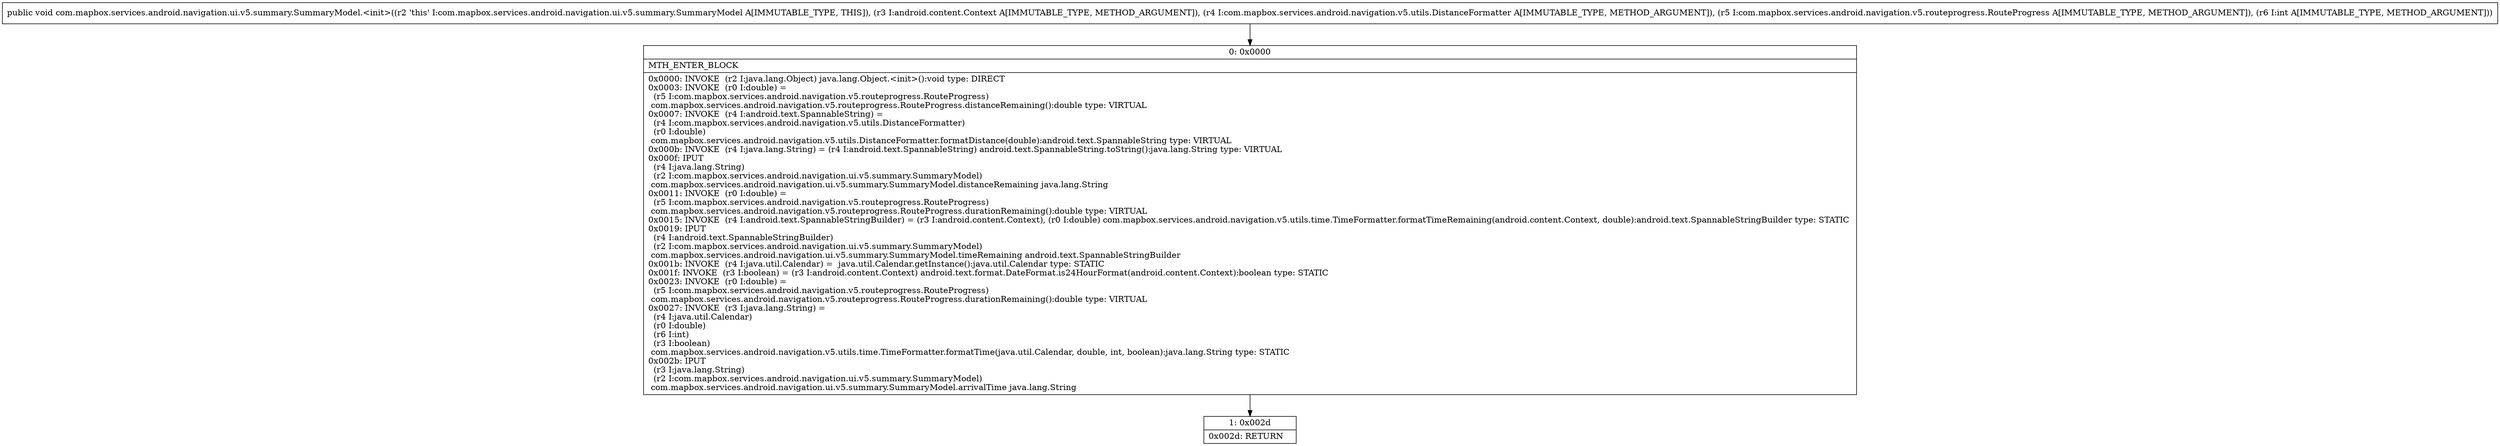 digraph "CFG forcom.mapbox.services.android.navigation.ui.v5.summary.SummaryModel.\<init\>(Landroid\/content\/Context;Lcom\/mapbox\/services\/android\/navigation\/v5\/utils\/DistanceFormatter;Lcom\/mapbox\/services\/android\/navigation\/v5\/routeprogress\/RouteProgress;I)V" {
Node_0 [shape=record,label="{0\:\ 0x0000|MTH_ENTER_BLOCK\l|0x0000: INVOKE  (r2 I:java.lang.Object) java.lang.Object.\<init\>():void type: DIRECT \l0x0003: INVOKE  (r0 I:double) = \l  (r5 I:com.mapbox.services.android.navigation.v5.routeprogress.RouteProgress)\l com.mapbox.services.android.navigation.v5.routeprogress.RouteProgress.distanceRemaining():double type: VIRTUAL \l0x0007: INVOKE  (r4 I:android.text.SpannableString) = \l  (r4 I:com.mapbox.services.android.navigation.v5.utils.DistanceFormatter)\l  (r0 I:double)\l com.mapbox.services.android.navigation.v5.utils.DistanceFormatter.formatDistance(double):android.text.SpannableString type: VIRTUAL \l0x000b: INVOKE  (r4 I:java.lang.String) = (r4 I:android.text.SpannableString) android.text.SpannableString.toString():java.lang.String type: VIRTUAL \l0x000f: IPUT  \l  (r4 I:java.lang.String)\l  (r2 I:com.mapbox.services.android.navigation.ui.v5.summary.SummaryModel)\l com.mapbox.services.android.navigation.ui.v5.summary.SummaryModel.distanceRemaining java.lang.String \l0x0011: INVOKE  (r0 I:double) = \l  (r5 I:com.mapbox.services.android.navigation.v5.routeprogress.RouteProgress)\l com.mapbox.services.android.navigation.v5.routeprogress.RouteProgress.durationRemaining():double type: VIRTUAL \l0x0015: INVOKE  (r4 I:android.text.SpannableStringBuilder) = (r3 I:android.content.Context), (r0 I:double) com.mapbox.services.android.navigation.v5.utils.time.TimeFormatter.formatTimeRemaining(android.content.Context, double):android.text.SpannableStringBuilder type: STATIC \l0x0019: IPUT  \l  (r4 I:android.text.SpannableStringBuilder)\l  (r2 I:com.mapbox.services.android.navigation.ui.v5.summary.SummaryModel)\l com.mapbox.services.android.navigation.ui.v5.summary.SummaryModel.timeRemaining android.text.SpannableStringBuilder \l0x001b: INVOKE  (r4 I:java.util.Calendar) =  java.util.Calendar.getInstance():java.util.Calendar type: STATIC \l0x001f: INVOKE  (r3 I:boolean) = (r3 I:android.content.Context) android.text.format.DateFormat.is24HourFormat(android.content.Context):boolean type: STATIC \l0x0023: INVOKE  (r0 I:double) = \l  (r5 I:com.mapbox.services.android.navigation.v5.routeprogress.RouteProgress)\l com.mapbox.services.android.navigation.v5.routeprogress.RouteProgress.durationRemaining():double type: VIRTUAL \l0x0027: INVOKE  (r3 I:java.lang.String) = \l  (r4 I:java.util.Calendar)\l  (r0 I:double)\l  (r6 I:int)\l  (r3 I:boolean)\l com.mapbox.services.android.navigation.v5.utils.time.TimeFormatter.formatTime(java.util.Calendar, double, int, boolean):java.lang.String type: STATIC \l0x002b: IPUT  \l  (r3 I:java.lang.String)\l  (r2 I:com.mapbox.services.android.navigation.ui.v5.summary.SummaryModel)\l com.mapbox.services.android.navigation.ui.v5.summary.SummaryModel.arrivalTime java.lang.String \l}"];
Node_1 [shape=record,label="{1\:\ 0x002d|0x002d: RETURN   \l}"];
MethodNode[shape=record,label="{public void com.mapbox.services.android.navigation.ui.v5.summary.SummaryModel.\<init\>((r2 'this' I:com.mapbox.services.android.navigation.ui.v5.summary.SummaryModel A[IMMUTABLE_TYPE, THIS]), (r3 I:android.content.Context A[IMMUTABLE_TYPE, METHOD_ARGUMENT]), (r4 I:com.mapbox.services.android.navigation.v5.utils.DistanceFormatter A[IMMUTABLE_TYPE, METHOD_ARGUMENT]), (r5 I:com.mapbox.services.android.navigation.v5.routeprogress.RouteProgress A[IMMUTABLE_TYPE, METHOD_ARGUMENT]), (r6 I:int A[IMMUTABLE_TYPE, METHOD_ARGUMENT])) }"];
MethodNode -> Node_0;
Node_0 -> Node_1;
}

